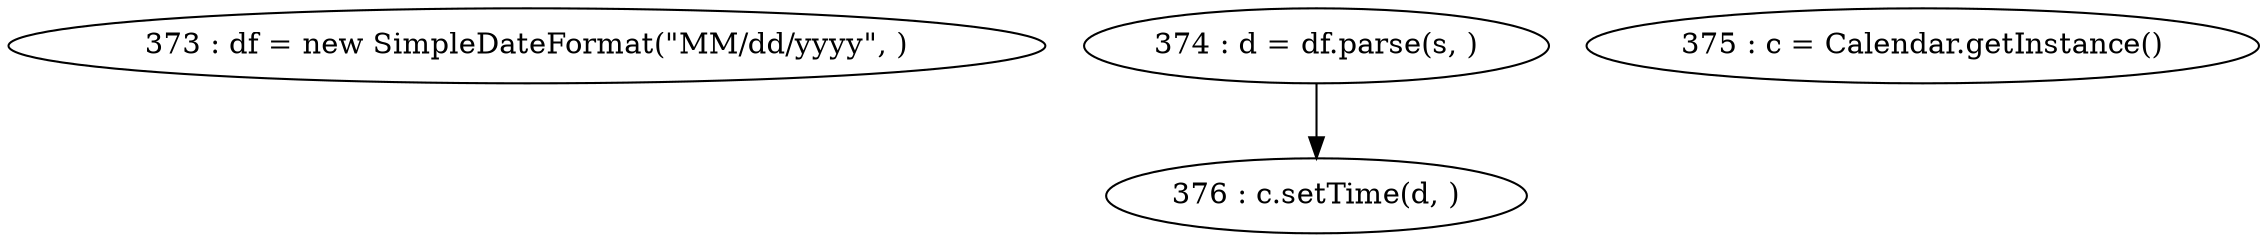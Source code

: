 digraph G {
"373 : df = new SimpleDateFormat(\"MM/dd/yyyy\", )"
"374 : d = df.parse(s, )"
"374 : d = df.parse(s, )" -> "376 : c.setTime(d, )"
"375 : c = Calendar.getInstance()"
"376 : c.setTime(d, )"
}